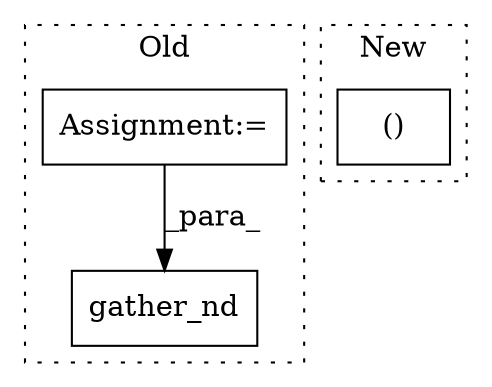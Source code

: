 digraph G {
subgraph cluster0 {
1 [label="gather_nd" a="32" s="11774,11798" l="10,1" shape="box"];
3 [label="Assignment:=" a="7" s="11550" l="1" shape="box"];
label = "Old";
style="dotted";
}
subgraph cluster1 {
2 [label="()" a="106" s="11896" l="29" shape="box"];
label = "New";
style="dotted";
}
3 -> 1 [label="_para_"];
}